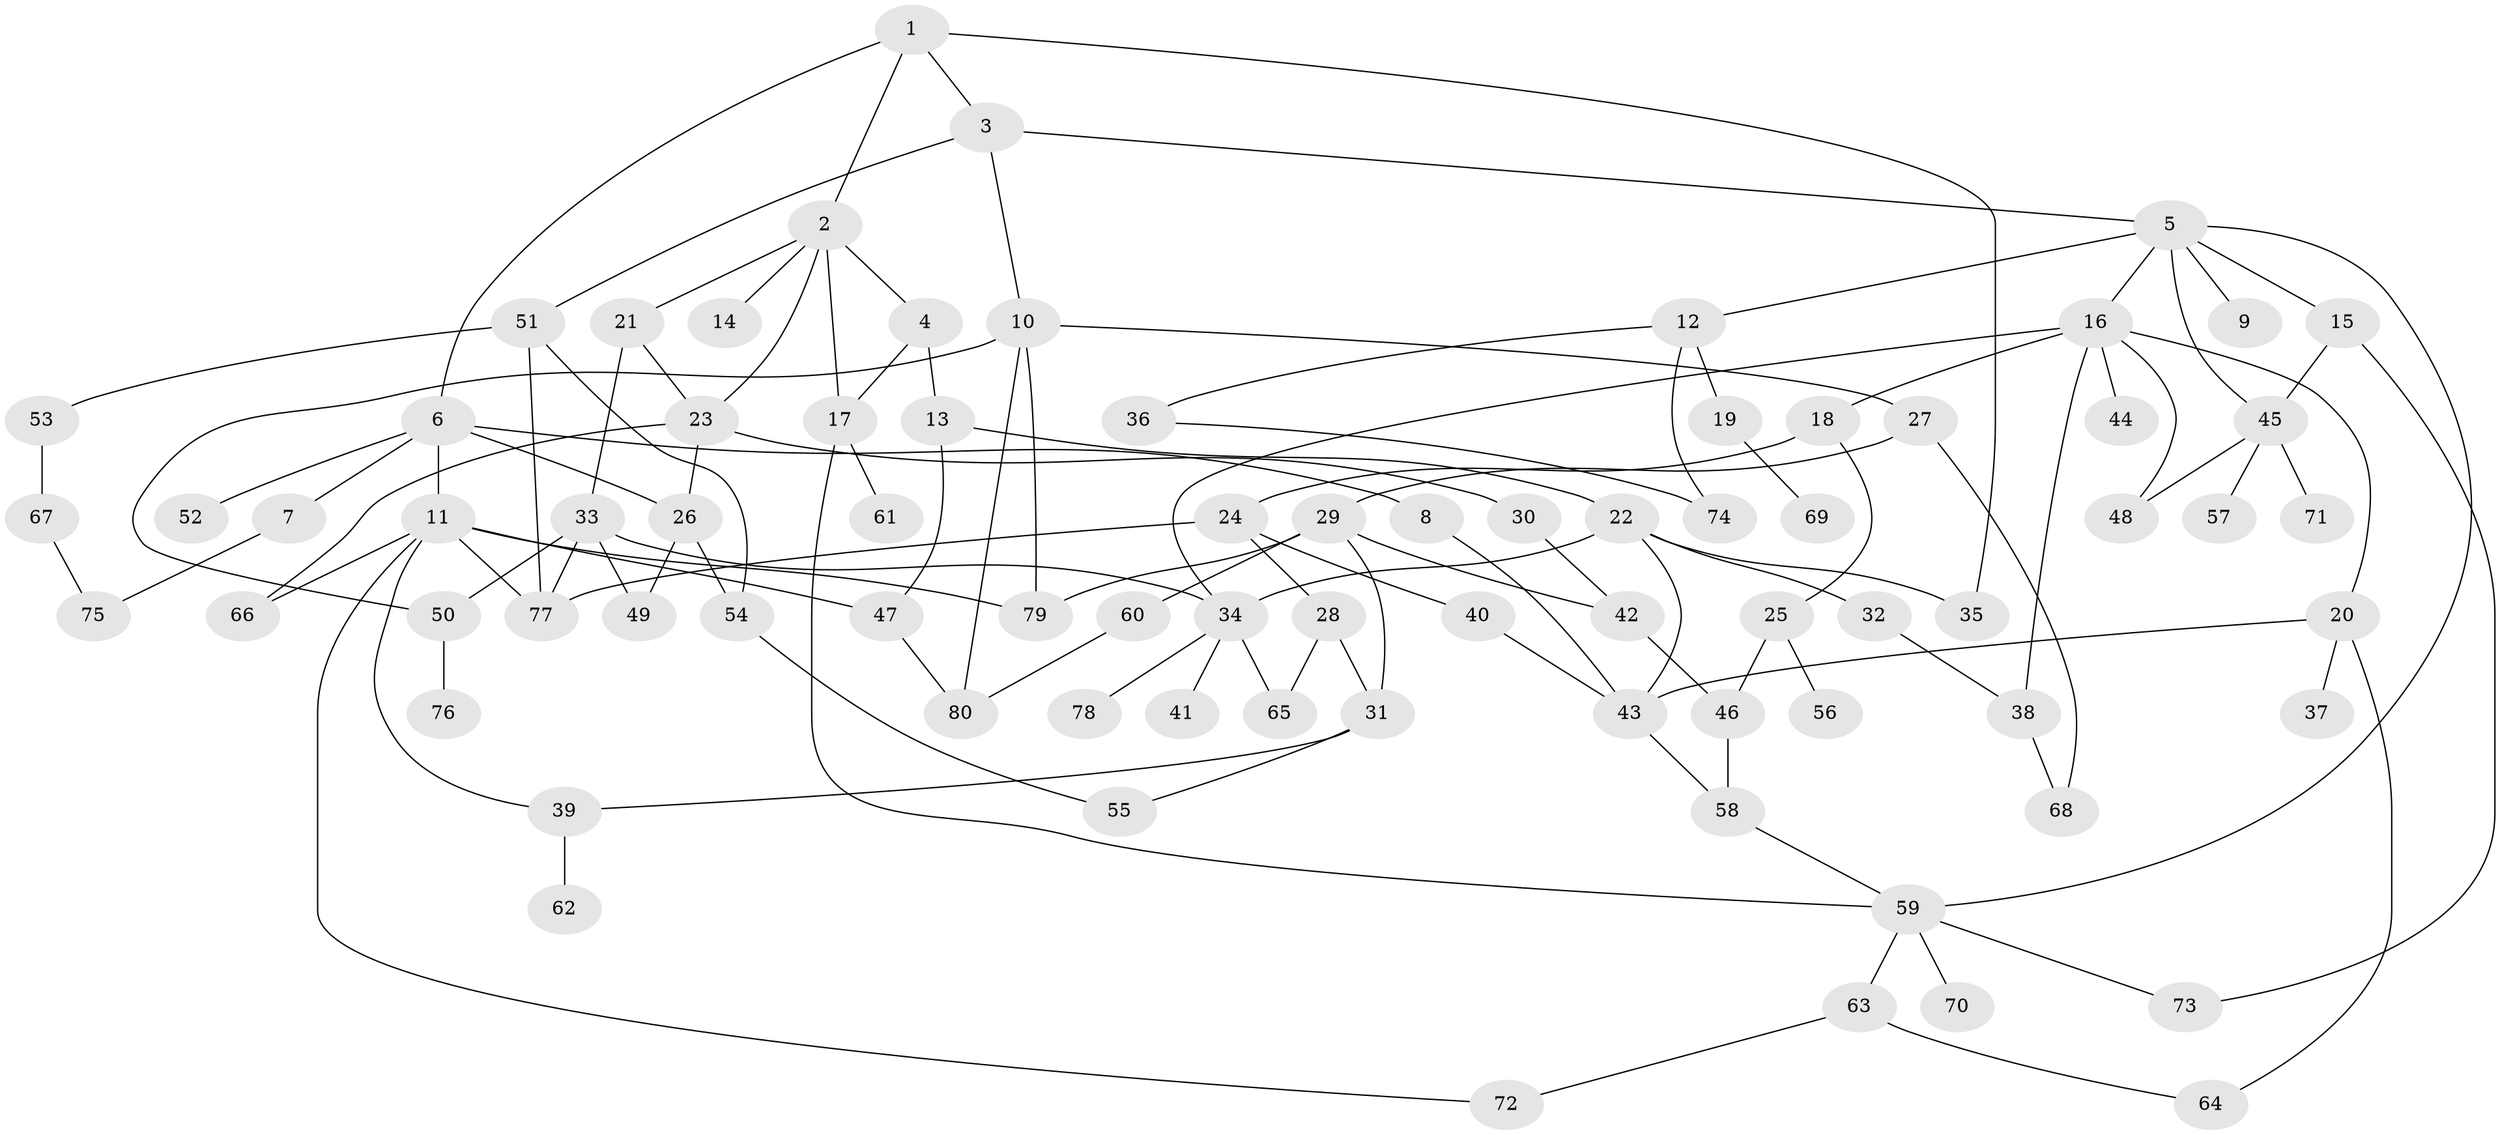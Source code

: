 // coarse degree distribution, {4: 0.09259259259259259, 6: 0.14814814814814814, 7: 0.037037037037037035, 8: 0.05555555555555555, 2: 0.18518518518518517, 1: 0.25925925925925924, 3: 0.2037037037037037, 5: 0.018518518518518517}
// Generated by graph-tools (version 1.1) at 2025/23/03/03/25 07:23:31]
// undirected, 80 vertices, 118 edges
graph export_dot {
graph [start="1"]
  node [color=gray90,style=filled];
  1;
  2;
  3;
  4;
  5;
  6;
  7;
  8;
  9;
  10;
  11;
  12;
  13;
  14;
  15;
  16;
  17;
  18;
  19;
  20;
  21;
  22;
  23;
  24;
  25;
  26;
  27;
  28;
  29;
  30;
  31;
  32;
  33;
  34;
  35;
  36;
  37;
  38;
  39;
  40;
  41;
  42;
  43;
  44;
  45;
  46;
  47;
  48;
  49;
  50;
  51;
  52;
  53;
  54;
  55;
  56;
  57;
  58;
  59;
  60;
  61;
  62;
  63;
  64;
  65;
  66;
  67;
  68;
  69;
  70;
  71;
  72;
  73;
  74;
  75;
  76;
  77;
  78;
  79;
  80;
  1 -- 2;
  1 -- 3;
  1 -- 6;
  1 -- 35;
  2 -- 4;
  2 -- 14;
  2 -- 17;
  2 -- 21;
  2 -- 23;
  3 -- 5;
  3 -- 10;
  3 -- 51;
  4 -- 13;
  4 -- 17;
  5 -- 9;
  5 -- 12;
  5 -- 15;
  5 -- 16;
  5 -- 59;
  5 -- 45;
  6 -- 7;
  6 -- 8;
  6 -- 11;
  6 -- 26;
  6 -- 52;
  7 -- 75;
  8 -- 43;
  10 -- 27;
  10 -- 50;
  10 -- 79;
  10 -- 80;
  11 -- 39;
  11 -- 47;
  11 -- 72;
  11 -- 79;
  11 -- 66;
  11 -- 77;
  12 -- 19;
  12 -- 36;
  12 -- 74;
  13 -- 22;
  13 -- 47;
  15 -- 45;
  15 -- 73;
  16 -- 18;
  16 -- 20;
  16 -- 34;
  16 -- 38;
  16 -- 44;
  16 -- 48;
  17 -- 61;
  17 -- 59;
  18 -- 24;
  18 -- 25;
  19 -- 69;
  20 -- 37;
  20 -- 43;
  20 -- 64;
  21 -- 33;
  21 -- 23;
  22 -- 32;
  22 -- 35;
  22 -- 43;
  22 -- 34;
  23 -- 30;
  23 -- 66;
  23 -- 26;
  24 -- 28;
  24 -- 40;
  24 -- 77;
  25 -- 56;
  25 -- 46;
  26 -- 54;
  26 -- 49;
  27 -- 29;
  27 -- 68;
  28 -- 65;
  28 -- 31;
  29 -- 31;
  29 -- 42;
  29 -- 60;
  29 -- 79;
  30 -- 42;
  31 -- 55;
  31 -- 39;
  32 -- 38;
  33 -- 49;
  33 -- 34;
  33 -- 50;
  33 -- 77;
  34 -- 41;
  34 -- 65;
  34 -- 78;
  36 -- 74;
  38 -- 68;
  39 -- 62;
  40 -- 43;
  42 -- 46;
  43 -- 58;
  45 -- 48;
  45 -- 57;
  45 -- 71;
  46 -- 58;
  47 -- 80;
  50 -- 76;
  51 -- 53;
  51 -- 54;
  51 -- 77;
  53 -- 67;
  54 -- 55;
  58 -- 59;
  59 -- 63;
  59 -- 70;
  59 -- 73;
  60 -- 80;
  63 -- 64;
  63 -- 72;
  67 -- 75;
}
